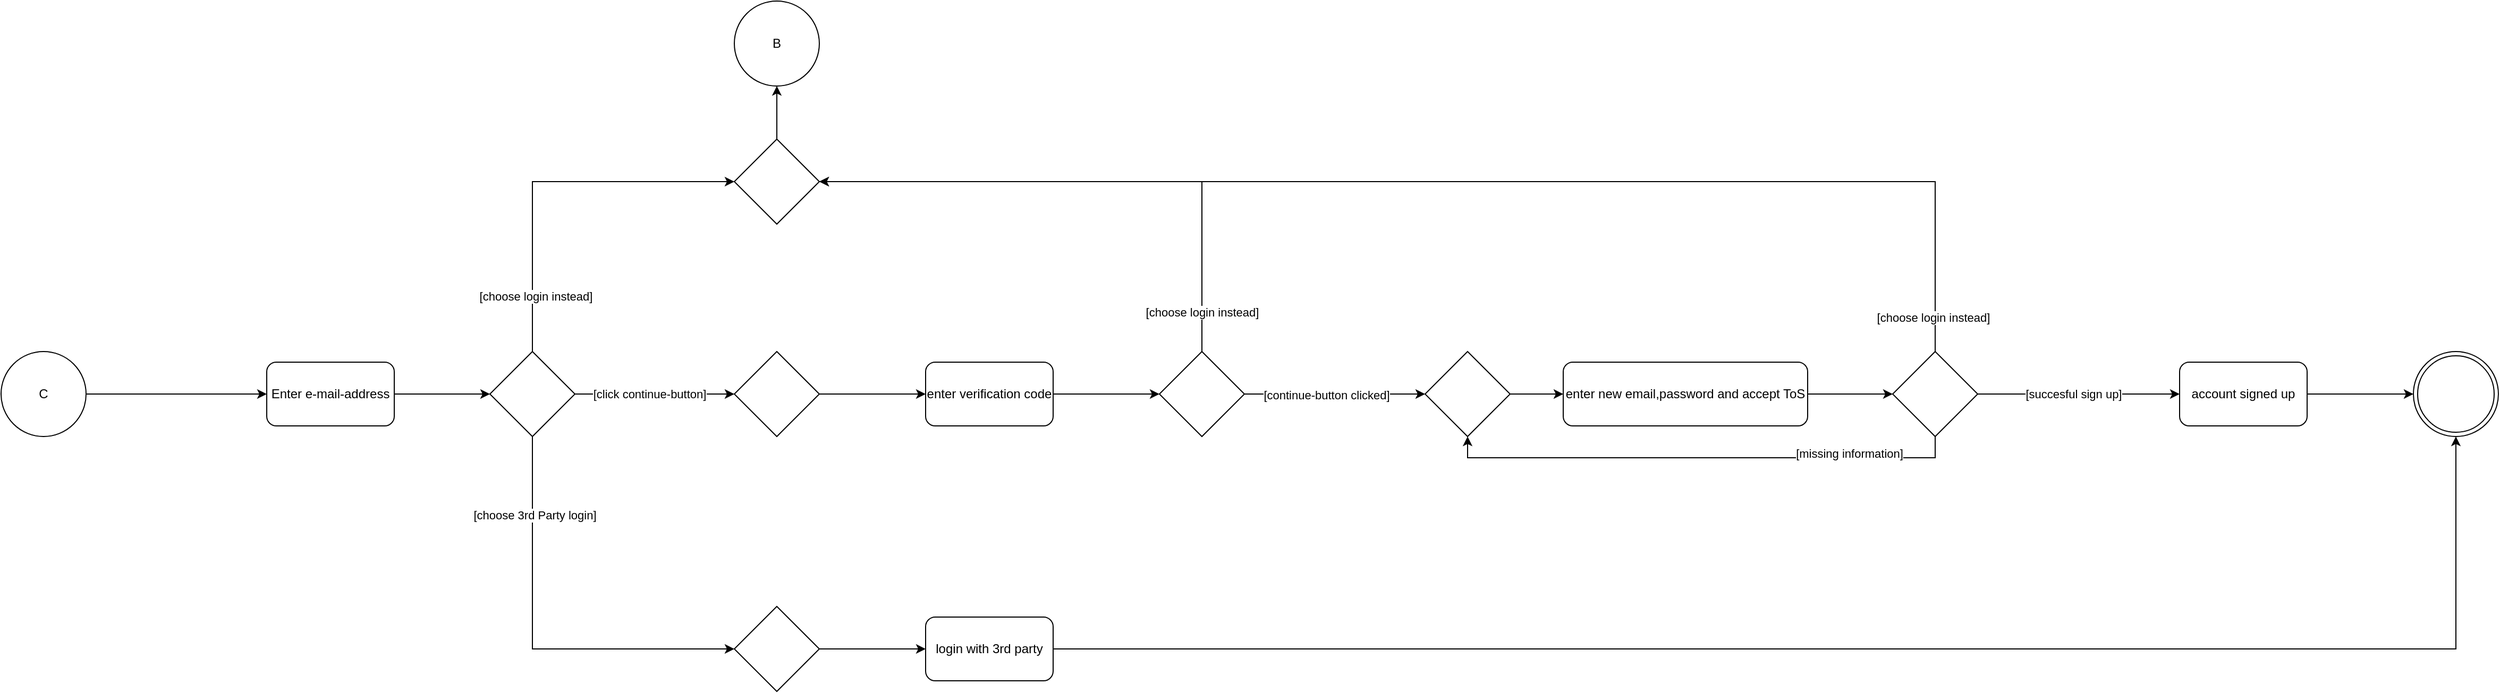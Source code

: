 <mxfile version="22.0.8" type="github">
  <diagram id="C5RBs43oDa-KdzZeNtuy" name="Page-1">
    <mxGraphModel dx="2333" dy="2347" grid="1" gridSize="10" guides="1" tooltips="1" connect="1" arrows="1" fold="1" page="1" pageScale="1" pageWidth="827" pageHeight="1169" math="0" shadow="0">
      <root>
        <mxCell id="WIyWlLk6GJQsqaUBKTNV-0" />
        <mxCell id="WIyWlLk6GJQsqaUBKTNV-1" parent="WIyWlLk6GJQsqaUBKTNV-0" />
        <mxCell id="oaOfsjgdT7ONII0M6plM-2" style="edgeStyle=orthogonalEdgeStyle;rounded=0;orthogonalLoop=1;jettySize=auto;html=1;exitX=1;exitY=0.5;exitDx=0;exitDy=0;entryX=0;entryY=0.5;entryDx=0;entryDy=0;" edge="1" parent="WIyWlLk6GJQsqaUBKTNV-1" source="oaOfsjgdT7ONII0M6plM-0" target="oaOfsjgdT7ONII0M6plM-1">
          <mxGeometry relative="1" as="geometry" />
        </mxCell>
        <mxCell id="oaOfsjgdT7ONII0M6plM-0" value="C" style="ellipse;whiteSpace=wrap;html=1;aspect=fixed;" vertex="1" parent="WIyWlLk6GJQsqaUBKTNV-1">
          <mxGeometry x="130" y="220" width="80" height="80" as="geometry" />
        </mxCell>
        <mxCell id="oaOfsjgdT7ONII0M6plM-4" style="edgeStyle=orthogonalEdgeStyle;rounded=0;orthogonalLoop=1;jettySize=auto;html=1;exitX=1;exitY=0.5;exitDx=0;exitDy=0;entryX=0;entryY=0.5;entryDx=0;entryDy=0;" edge="1" parent="WIyWlLk6GJQsqaUBKTNV-1" source="oaOfsjgdT7ONII0M6plM-1" target="oaOfsjgdT7ONII0M6plM-3">
          <mxGeometry relative="1" as="geometry" />
        </mxCell>
        <mxCell id="oaOfsjgdT7ONII0M6plM-1" value="Enter e-mail-address" style="rounded=1;whiteSpace=wrap;html=1;" vertex="1" parent="WIyWlLk6GJQsqaUBKTNV-1">
          <mxGeometry x="380" y="230" width="120" height="60" as="geometry" />
        </mxCell>
        <mxCell id="oaOfsjgdT7ONII0M6plM-8" style="edgeStyle=orthogonalEdgeStyle;rounded=0;orthogonalLoop=1;jettySize=auto;html=1;exitX=1;exitY=0.5;exitDx=0;exitDy=0;entryX=0;entryY=0.5;entryDx=0;entryDy=0;" edge="1" parent="WIyWlLk6GJQsqaUBKTNV-1" source="oaOfsjgdT7ONII0M6plM-3" target="oaOfsjgdT7ONII0M6plM-6">
          <mxGeometry relative="1" as="geometry" />
        </mxCell>
        <mxCell id="oaOfsjgdT7ONII0M6plM-9" value="[click continue-button]" style="edgeLabel;html=1;align=center;verticalAlign=middle;resizable=0;points=[];" vertex="1" connectable="0" parent="oaOfsjgdT7ONII0M6plM-8">
          <mxGeometry x="-0.253" relative="1" as="geometry">
            <mxPoint x="14" as="offset" />
          </mxGeometry>
        </mxCell>
        <mxCell id="oaOfsjgdT7ONII0M6plM-10" style="edgeStyle=orthogonalEdgeStyle;rounded=0;orthogonalLoop=1;jettySize=auto;html=1;exitX=0.5;exitY=0;exitDx=0;exitDy=0;entryX=0;entryY=0.5;entryDx=0;entryDy=0;" edge="1" parent="WIyWlLk6GJQsqaUBKTNV-1" source="oaOfsjgdT7ONII0M6plM-3" target="oaOfsjgdT7ONII0M6plM-5">
          <mxGeometry relative="1" as="geometry" />
        </mxCell>
        <mxCell id="oaOfsjgdT7ONII0M6plM-11" value="[choose login instead]" style="edgeLabel;html=1;align=center;verticalAlign=middle;resizable=0;points=[];" vertex="1" connectable="0" parent="oaOfsjgdT7ONII0M6plM-10">
          <mxGeometry x="-0.703" y="-3" relative="1" as="geometry">
            <mxPoint as="offset" />
          </mxGeometry>
        </mxCell>
        <mxCell id="oaOfsjgdT7ONII0M6plM-12" style="edgeStyle=orthogonalEdgeStyle;rounded=0;orthogonalLoop=1;jettySize=auto;html=1;exitX=0.5;exitY=1;exitDx=0;exitDy=0;entryX=0;entryY=0.5;entryDx=0;entryDy=0;" edge="1" parent="WIyWlLk6GJQsqaUBKTNV-1" source="oaOfsjgdT7ONII0M6plM-3" target="oaOfsjgdT7ONII0M6plM-7">
          <mxGeometry relative="1" as="geometry" />
        </mxCell>
        <mxCell id="oaOfsjgdT7ONII0M6plM-13" value="[choose 3rd Party login]" style="edgeLabel;html=1;align=center;verticalAlign=middle;resizable=0;points=[];" vertex="1" connectable="0" parent="oaOfsjgdT7ONII0M6plM-12">
          <mxGeometry x="-0.621" y="2" relative="1" as="geometry">
            <mxPoint as="offset" />
          </mxGeometry>
        </mxCell>
        <mxCell id="oaOfsjgdT7ONII0M6plM-3" value="" style="rhombus;whiteSpace=wrap;html=1;" vertex="1" parent="WIyWlLk6GJQsqaUBKTNV-1">
          <mxGeometry x="590" y="220" width="80" height="80" as="geometry" />
        </mxCell>
        <mxCell id="oaOfsjgdT7ONII0M6plM-17" style="edgeStyle=orthogonalEdgeStyle;rounded=0;orthogonalLoop=1;jettySize=auto;html=1;exitX=0.5;exitY=0;exitDx=0;exitDy=0;entryX=0.5;entryY=1;entryDx=0;entryDy=0;" edge="1" parent="WIyWlLk6GJQsqaUBKTNV-1" source="oaOfsjgdT7ONII0M6plM-5" target="oaOfsjgdT7ONII0M6plM-16">
          <mxGeometry relative="1" as="geometry" />
        </mxCell>
        <mxCell id="oaOfsjgdT7ONII0M6plM-5" value="" style="rhombus;whiteSpace=wrap;html=1;" vertex="1" parent="WIyWlLk6GJQsqaUBKTNV-1">
          <mxGeometry x="820" y="20" width="80" height="80" as="geometry" />
        </mxCell>
        <mxCell id="oaOfsjgdT7ONII0M6plM-20" style="edgeStyle=orthogonalEdgeStyle;rounded=0;orthogonalLoop=1;jettySize=auto;html=1;exitX=1;exitY=0.5;exitDx=0;exitDy=0;entryX=0;entryY=0.5;entryDx=0;entryDy=0;" edge="1" parent="WIyWlLk6GJQsqaUBKTNV-1" source="oaOfsjgdT7ONII0M6plM-6" target="oaOfsjgdT7ONII0M6plM-18">
          <mxGeometry relative="1" as="geometry" />
        </mxCell>
        <mxCell id="oaOfsjgdT7ONII0M6plM-6" value="" style="rhombus;whiteSpace=wrap;html=1;" vertex="1" parent="WIyWlLk6GJQsqaUBKTNV-1">
          <mxGeometry x="820" y="220" width="80" height="80" as="geometry" />
        </mxCell>
        <mxCell id="oaOfsjgdT7ONII0M6plM-15" style="edgeStyle=orthogonalEdgeStyle;rounded=0;orthogonalLoop=1;jettySize=auto;html=1;exitX=1;exitY=0.5;exitDx=0;exitDy=0;entryX=0;entryY=0.5;entryDx=0;entryDy=0;" edge="1" parent="WIyWlLk6GJQsqaUBKTNV-1" source="oaOfsjgdT7ONII0M6plM-7" target="oaOfsjgdT7ONII0M6plM-14">
          <mxGeometry relative="1" as="geometry" />
        </mxCell>
        <mxCell id="oaOfsjgdT7ONII0M6plM-7" value="" style="rhombus;whiteSpace=wrap;html=1;" vertex="1" parent="WIyWlLk6GJQsqaUBKTNV-1">
          <mxGeometry x="820" y="460" width="80" height="80" as="geometry" />
        </mxCell>
        <mxCell id="oaOfsjgdT7ONII0M6plM-41" style="edgeStyle=orthogonalEdgeStyle;rounded=0;orthogonalLoop=1;jettySize=auto;html=1;exitX=1;exitY=0.5;exitDx=0;exitDy=0;entryX=0.5;entryY=1;entryDx=0;entryDy=0;" edge="1" parent="WIyWlLk6GJQsqaUBKTNV-1" source="oaOfsjgdT7ONII0M6plM-14" target="oaOfsjgdT7ONII0M6plM-39">
          <mxGeometry relative="1" as="geometry" />
        </mxCell>
        <mxCell id="oaOfsjgdT7ONII0M6plM-14" value="login with 3rd party" style="rounded=1;whiteSpace=wrap;html=1;" vertex="1" parent="WIyWlLk6GJQsqaUBKTNV-1">
          <mxGeometry x="1000" y="470" width="120" height="60" as="geometry" />
        </mxCell>
        <mxCell id="oaOfsjgdT7ONII0M6plM-16" value="B" style="ellipse;whiteSpace=wrap;html=1;aspect=fixed;" vertex="1" parent="WIyWlLk6GJQsqaUBKTNV-1">
          <mxGeometry x="820" y="-110" width="80" height="80" as="geometry" />
        </mxCell>
        <mxCell id="oaOfsjgdT7ONII0M6plM-22" style="edgeStyle=orthogonalEdgeStyle;rounded=0;orthogonalLoop=1;jettySize=auto;html=1;exitX=1;exitY=0.5;exitDx=0;exitDy=0;entryX=0;entryY=0.5;entryDx=0;entryDy=0;" edge="1" parent="WIyWlLk6GJQsqaUBKTNV-1" source="oaOfsjgdT7ONII0M6plM-18" target="oaOfsjgdT7ONII0M6plM-21">
          <mxGeometry relative="1" as="geometry" />
        </mxCell>
        <mxCell id="oaOfsjgdT7ONII0M6plM-18" value="enter verification code" style="rounded=1;whiteSpace=wrap;html=1;" vertex="1" parent="WIyWlLk6GJQsqaUBKTNV-1">
          <mxGeometry x="1000" y="230" width="120" height="60" as="geometry" />
        </mxCell>
        <mxCell id="oaOfsjgdT7ONII0M6plM-23" style="edgeStyle=orthogonalEdgeStyle;rounded=0;orthogonalLoop=1;jettySize=auto;html=1;exitX=0.5;exitY=0;exitDx=0;exitDy=0;entryX=1;entryY=0.5;entryDx=0;entryDy=0;" edge="1" parent="WIyWlLk6GJQsqaUBKTNV-1" source="oaOfsjgdT7ONII0M6plM-21" target="oaOfsjgdT7ONII0M6plM-5">
          <mxGeometry relative="1" as="geometry" />
        </mxCell>
        <mxCell id="oaOfsjgdT7ONII0M6plM-24" value="[choose login instead]" style="edgeLabel;html=1;align=center;verticalAlign=middle;resizable=0;points=[];" vertex="1" connectable="0" parent="oaOfsjgdT7ONII0M6plM-23">
          <mxGeometry x="-0.858" relative="1" as="geometry">
            <mxPoint as="offset" />
          </mxGeometry>
        </mxCell>
        <mxCell id="oaOfsjgdT7ONII0M6plM-26" style="edgeStyle=orthogonalEdgeStyle;rounded=0;orthogonalLoop=1;jettySize=auto;html=1;exitX=1;exitY=0.5;exitDx=0;exitDy=0;entryX=0;entryY=0.5;entryDx=0;entryDy=0;" edge="1" parent="WIyWlLk6GJQsqaUBKTNV-1" source="oaOfsjgdT7ONII0M6plM-21" target="oaOfsjgdT7ONII0M6plM-25">
          <mxGeometry relative="1" as="geometry" />
        </mxCell>
        <mxCell id="oaOfsjgdT7ONII0M6plM-27" value="[continue-button clicked]" style="edgeLabel;html=1;align=center;verticalAlign=middle;resizable=0;points=[];" vertex="1" connectable="0" parent="oaOfsjgdT7ONII0M6plM-26">
          <mxGeometry x="-0.099" y="-1" relative="1" as="geometry">
            <mxPoint as="offset" />
          </mxGeometry>
        </mxCell>
        <mxCell id="oaOfsjgdT7ONII0M6plM-21" value="" style="rhombus;whiteSpace=wrap;html=1;" vertex="1" parent="WIyWlLk6GJQsqaUBKTNV-1">
          <mxGeometry x="1220" y="220" width="80" height="80" as="geometry" />
        </mxCell>
        <mxCell id="oaOfsjgdT7ONII0M6plM-29" style="edgeStyle=orthogonalEdgeStyle;rounded=0;orthogonalLoop=1;jettySize=auto;html=1;exitX=1;exitY=0.5;exitDx=0;exitDy=0;entryX=0;entryY=0.5;entryDx=0;entryDy=0;" edge="1" parent="WIyWlLk6GJQsqaUBKTNV-1" source="oaOfsjgdT7ONII0M6plM-25" target="oaOfsjgdT7ONII0M6plM-28">
          <mxGeometry relative="1" as="geometry" />
        </mxCell>
        <mxCell id="oaOfsjgdT7ONII0M6plM-25" value="" style="rhombus;whiteSpace=wrap;html=1;" vertex="1" parent="WIyWlLk6GJQsqaUBKTNV-1">
          <mxGeometry x="1470" y="220" width="80" height="80" as="geometry" />
        </mxCell>
        <mxCell id="oaOfsjgdT7ONII0M6plM-31" style="edgeStyle=orthogonalEdgeStyle;rounded=0;orthogonalLoop=1;jettySize=auto;html=1;exitX=1;exitY=0.5;exitDx=0;exitDy=0;entryX=0;entryY=0.5;entryDx=0;entryDy=0;" edge="1" parent="WIyWlLk6GJQsqaUBKTNV-1" source="oaOfsjgdT7ONII0M6plM-28" target="oaOfsjgdT7ONII0M6plM-30">
          <mxGeometry relative="1" as="geometry" />
        </mxCell>
        <mxCell id="oaOfsjgdT7ONII0M6plM-28" value="enter new email,password and accept ToS " style="rounded=1;whiteSpace=wrap;html=1;" vertex="1" parent="WIyWlLk6GJQsqaUBKTNV-1">
          <mxGeometry x="1600" y="230" width="230" height="60" as="geometry" />
        </mxCell>
        <mxCell id="oaOfsjgdT7ONII0M6plM-32" style="edgeStyle=orthogonalEdgeStyle;rounded=0;orthogonalLoop=1;jettySize=auto;html=1;exitX=0.5;exitY=1;exitDx=0;exitDy=0;entryX=0.5;entryY=1;entryDx=0;entryDy=0;" edge="1" parent="WIyWlLk6GJQsqaUBKTNV-1" source="oaOfsjgdT7ONII0M6plM-30" target="oaOfsjgdT7ONII0M6plM-25">
          <mxGeometry relative="1" as="geometry" />
        </mxCell>
        <mxCell id="oaOfsjgdT7ONII0M6plM-33" value="[missing information]" style="edgeLabel;html=1;align=center;verticalAlign=middle;resizable=0;points=[];" vertex="1" connectable="0" parent="oaOfsjgdT7ONII0M6plM-32">
          <mxGeometry x="-0.577" y="-4" relative="1" as="geometry">
            <mxPoint as="offset" />
          </mxGeometry>
        </mxCell>
        <mxCell id="oaOfsjgdT7ONII0M6plM-34" style="edgeStyle=orthogonalEdgeStyle;rounded=0;orthogonalLoop=1;jettySize=auto;html=1;exitX=0.5;exitY=0;exitDx=0;exitDy=0;entryX=1;entryY=0.5;entryDx=0;entryDy=0;" edge="1" parent="WIyWlLk6GJQsqaUBKTNV-1" source="oaOfsjgdT7ONII0M6plM-30" target="oaOfsjgdT7ONII0M6plM-5">
          <mxGeometry relative="1" as="geometry" />
        </mxCell>
        <mxCell id="oaOfsjgdT7ONII0M6plM-35" value="[choose login instead]" style="edgeLabel;html=1;align=center;verticalAlign=middle;resizable=0;points=[];" vertex="1" connectable="0" parent="oaOfsjgdT7ONII0M6plM-34">
          <mxGeometry x="-0.947" y="2" relative="1" as="geometry">
            <mxPoint as="offset" />
          </mxGeometry>
        </mxCell>
        <mxCell id="oaOfsjgdT7ONII0M6plM-37" style="edgeStyle=orthogonalEdgeStyle;rounded=0;orthogonalLoop=1;jettySize=auto;html=1;exitX=1;exitY=0.5;exitDx=0;exitDy=0;entryX=0;entryY=0.5;entryDx=0;entryDy=0;" edge="1" parent="WIyWlLk6GJQsqaUBKTNV-1" source="oaOfsjgdT7ONII0M6plM-30" target="oaOfsjgdT7ONII0M6plM-36">
          <mxGeometry relative="1" as="geometry" />
        </mxCell>
        <mxCell id="oaOfsjgdT7ONII0M6plM-38" value="[succesful sign up]" style="edgeLabel;html=1;align=center;verticalAlign=middle;resizable=0;points=[];" vertex="1" connectable="0" parent="oaOfsjgdT7ONII0M6plM-37">
          <mxGeometry x="-0.567" y="-1" relative="1" as="geometry">
            <mxPoint x="49" y="-1" as="offset" />
          </mxGeometry>
        </mxCell>
        <mxCell id="oaOfsjgdT7ONII0M6plM-30" value="" style="rhombus;whiteSpace=wrap;html=1;" vertex="1" parent="WIyWlLk6GJQsqaUBKTNV-1">
          <mxGeometry x="1910" y="220" width="80" height="80" as="geometry" />
        </mxCell>
        <mxCell id="oaOfsjgdT7ONII0M6plM-40" style="edgeStyle=orthogonalEdgeStyle;rounded=0;orthogonalLoop=1;jettySize=auto;html=1;exitX=1;exitY=0.5;exitDx=0;exitDy=0;entryX=0;entryY=0.5;entryDx=0;entryDy=0;" edge="1" parent="WIyWlLk6GJQsqaUBKTNV-1" source="oaOfsjgdT7ONII0M6plM-36" target="oaOfsjgdT7ONII0M6plM-39">
          <mxGeometry relative="1" as="geometry" />
        </mxCell>
        <mxCell id="oaOfsjgdT7ONII0M6plM-36" value="account signed up" style="rounded=1;whiteSpace=wrap;html=1;" vertex="1" parent="WIyWlLk6GJQsqaUBKTNV-1">
          <mxGeometry x="2180" y="230" width="120" height="60" as="geometry" />
        </mxCell>
        <mxCell id="oaOfsjgdT7ONII0M6plM-39" value="" style="ellipse;shape=doubleEllipse;whiteSpace=wrap;html=1;aspect=fixed;" vertex="1" parent="WIyWlLk6GJQsqaUBKTNV-1">
          <mxGeometry x="2400" y="220" width="80" height="80" as="geometry" />
        </mxCell>
      </root>
    </mxGraphModel>
  </diagram>
</mxfile>
